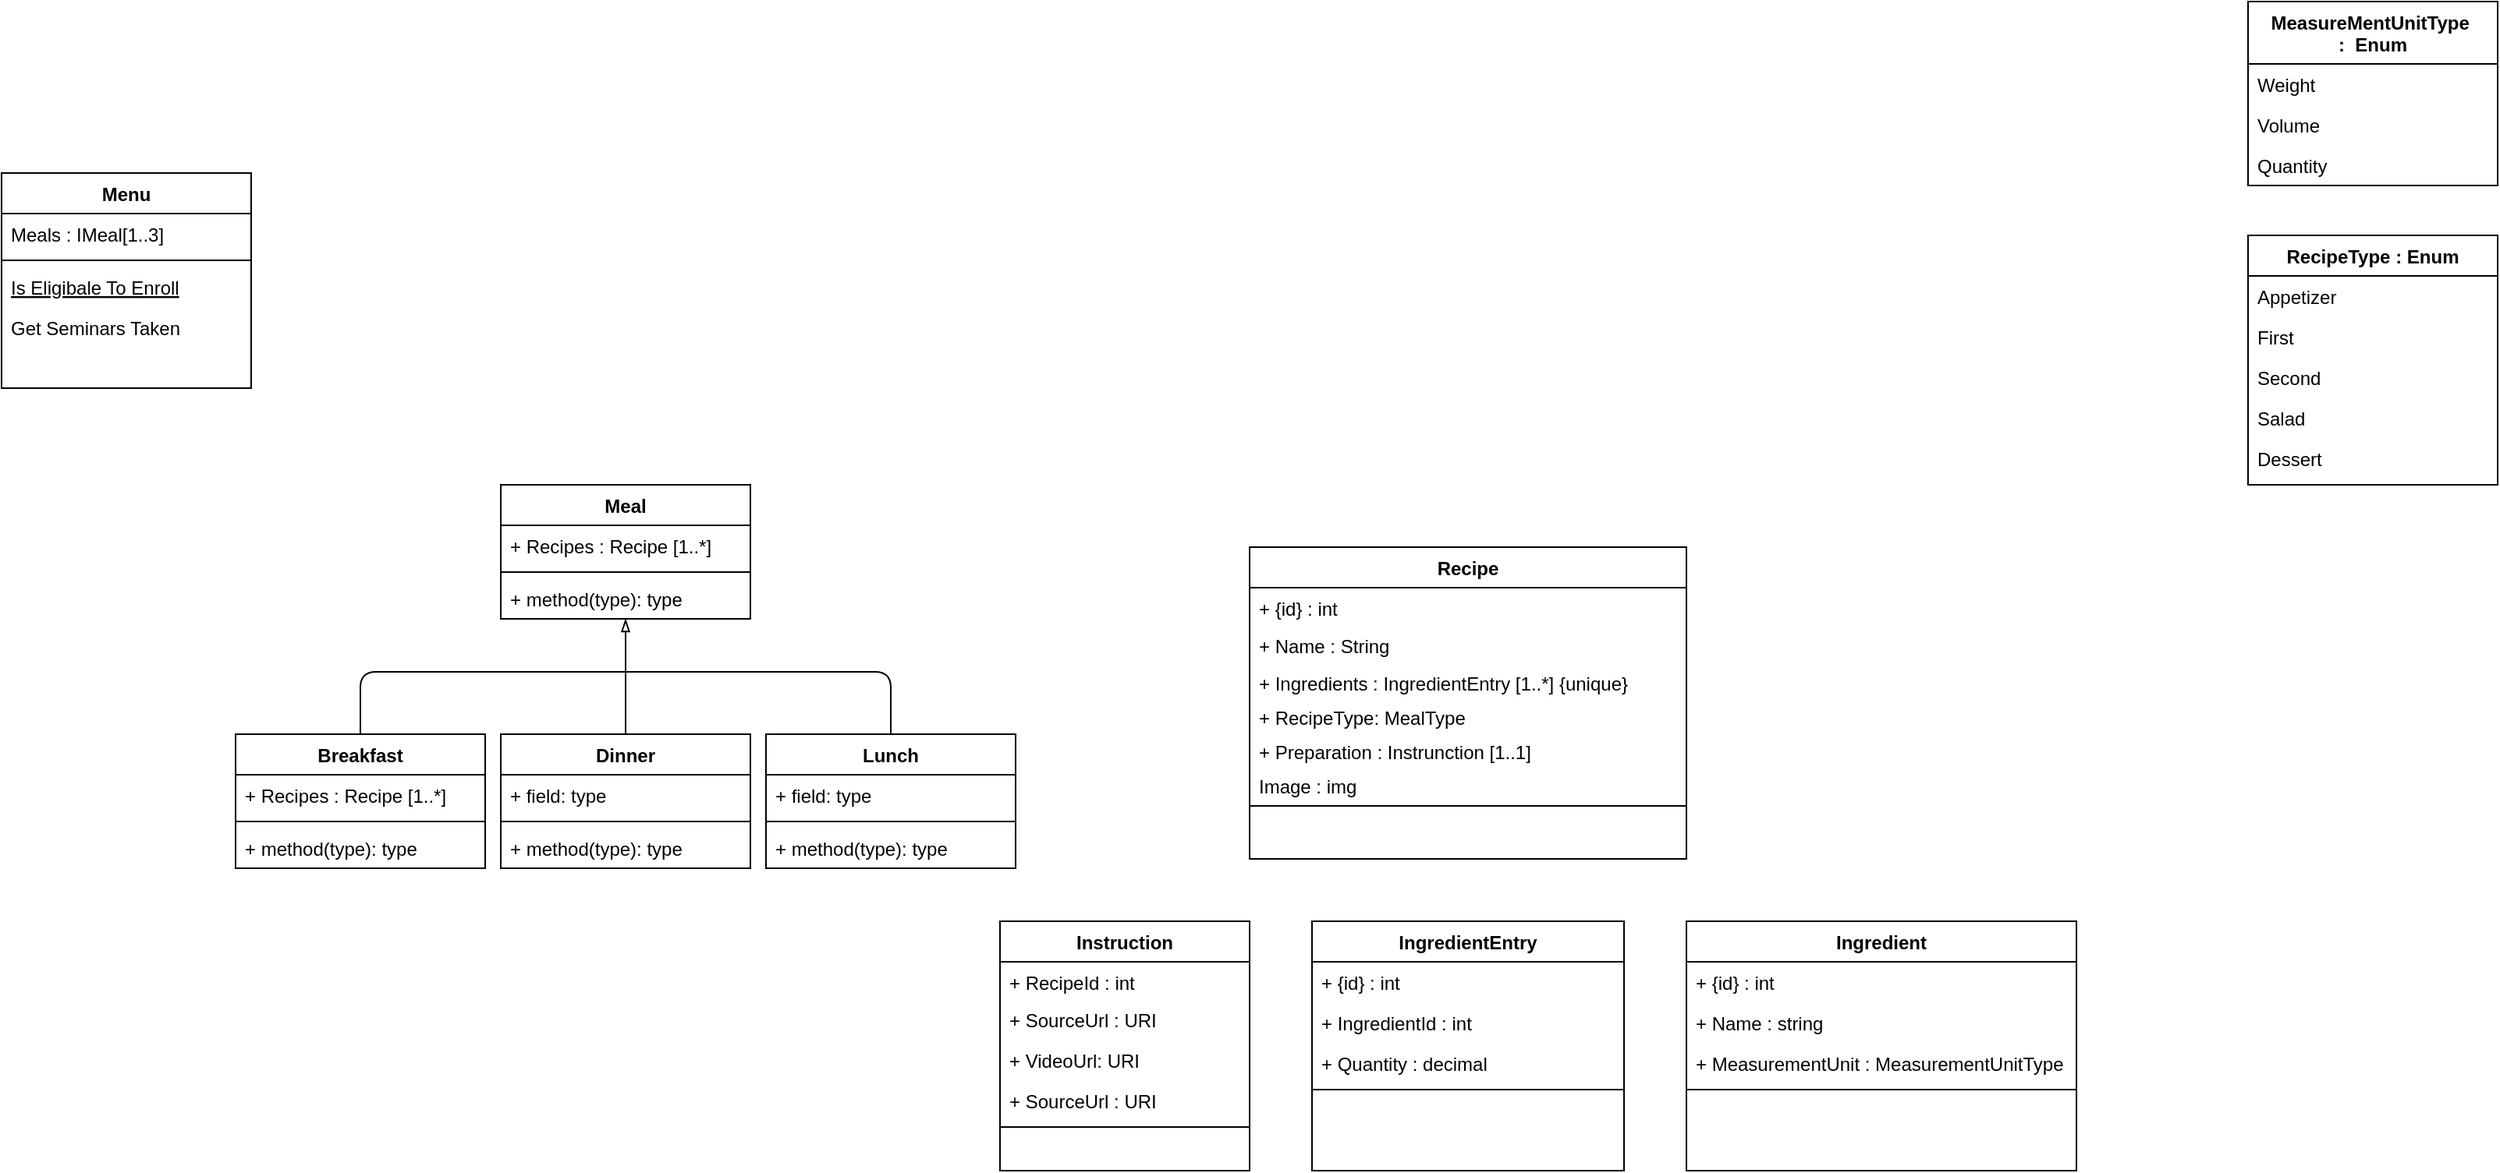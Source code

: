 <mxfile version="14.1.8" type="github">
  <diagram id="C5RBs43oDa-KdzZeNtuy" name="Page-1">
    <mxGraphModel dx="979" dy="553" grid="1" gridSize="10" guides="1" tooltips="1" connect="1" arrows="1" fold="1" page="1" pageScale="1" pageWidth="827" pageHeight="1169" math="0" shadow="0">
      <root>
        <mxCell id="WIyWlLk6GJQsqaUBKTNV-0" />
        <mxCell id="WIyWlLk6GJQsqaUBKTNV-1" parent="WIyWlLk6GJQsqaUBKTNV-0" />
        <mxCell id="zkfFHV4jXpPFQw0GAbJ--0" value="Recipe" style="swimlane;fontStyle=1;align=center;verticalAlign=top;childLayout=stackLayout;horizontal=1;startSize=26;horizontalStack=0;resizeParent=1;resizeLast=0;collapsible=1;marginBottom=0;rounded=0;shadow=0;strokeWidth=1;" parent="WIyWlLk6GJQsqaUBKTNV-1" vertex="1">
          <mxGeometry x="840" y="360" width="280" height="200" as="geometry">
            <mxRectangle x="230" y="140" width="160" height="26" as="alternateBounds" />
          </mxGeometry>
        </mxCell>
        <mxCell id="GI6LZa3CZVhcPdJEVBJB-6" value="+ {id} : int" style="text;align=left;verticalAlign=top;spacingLeft=4;spacingRight=4;overflow=hidden;rotatable=0;points=[[0,0.5],[1,0.5]];portConstraint=eastwest;" vertex="1" parent="zkfFHV4jXpPFQw0GAbJ--0">
          <mxGeometry y="26" width="280" height="24" as="geometry" />
        </mxCell>
        <mxCell id="zkfFHV4jXpPFQw0GAbJ--1" value="+ Name : String" style="text;align=left;verticalAlign=top;spacingLeft=4;spacingRight=4;overflow=hidden;rotatable=0;points=[[0,0.5],[1,0.5]];portConstraint=eastwest;" parent="zkfFHV4jXpPFQw0GAbJ--0" vertex="1">
          <mxGeometry y="50" width="280" height="24" as="geometry" />
        </mxCell>
        <mxCell id="LHfsxalBdDEyvBQkIZuJ-2" value="+ Ingredients : IngredientEntry [1..*] {unique}" style="text;align=left;verticalAlign=top;spacingLeft=4;spacingRight=4;overflow=hidden;rotatable=0;points=[[0,0.5],[1,0.5]];portConstraint=eastwest;" parent="zkfFHV4jXpPFQw0GAbJ--0" vertex="1">
          <mxGeometry y="74" width="280" height="22" as="geometry" />
        </mxCell>
        <mxCell id="LHfsxalBdDEyvBQkIZuJ-12" value="+ RecipeType: MealType" style="text;align=left;verticalAlign=top;spacingLeft=4;spacingRight=4;overflow=hidden;rotatable=0;points=[[0,0.5],[1,0.5]];portConstraint=eastwest;" parent="zkfFHV4jXpPFQw0GAbJ--0" vertex="1">
          <mxGeometry y="96" width="280" height="22" as="geometry" />
        </mxCell>
        <mxCell id="LHfsxalBdDEyvBQkIZuJ-14" value="+ Preparation : Instrunction [1..1]" style="text;align=left;verticalAlign=top;spacingLeft=4;spacingRight=4;overflow=hidden;rotatable=0;points=[[0,0.5],[1,0.5]];portConstraint=eastwest;" parent="zkfFHV4jXpPFQw0GAbJ--0" vertex="1">
          <mxGeometry y="118" width="280" height="22" as="geometry" />
        </mxCell>
        <mxCell id="LHfsxalBdDEyvBQkIZuJ-15" value="Image : img" style="text;align=left;verticalAlign=top;spacingLeft=4;spacingRight=4;overflow=hidden;rotatable=0;points=[[0,0.5],[1,0.5]];portConstraint=eastwest;" parent="zkfFHV4jXpPFQw0GAbJ--0" vertex="1">
          <mxGeometry y="140" width="280" height="22" as="geometry" />
        </mxCell>
        <mxCell id="zkfFHV4jXpPFQw0GAbJ--4" value="" style="line;html=1;strokeWidth=1;align=left;verticalAlign=middle;spacingTop=-1;spacingLeft=3;spacingRight=3;rotatable=0;labelPosition=right;points=[];portConstraint=eastwest;" parent="zkfFHV4jXpPFQw0GAbJ--0" vertex="1">
          <mxGeometry y="162" width="280" height="8" as="geometry" />
        </mxCell>
        <mxCell id="zkfFHV4jXpPFQw0GAbJ--6" value="Menu" style="swimlane;fontStyle=1;align=center;verticalAlign=top;childLayout=stackLayout;horizontal=1;startSize=26;horizontalStack=0;resizeParent=1;resizeLast=0;collapsible=1;marginBottom=0;rounded=0;shadow=0;strokeWidth=1;" parent="WIyWlLk6GJQsqaUBKTNV-1" vertex="1">
          <mxGeometry x="40" y="120" width="160" height="138" as="geometry">
            <mxRectangle x="130" y="380" width="160" height="26" as="alternateBounds" />
          </mxGeometry>
        </mxCell>
        <mxCell id="zkfFHV4jXpPFQw0GAbJ--8" value="Meals : IMeal[1..3]" style="text;align=left;verticalAlign=top;spacingLeft=4;spacingRight=4;overflow=hidden;rotatable=0;points=[[0,0.5],[1,0.5]];portConstraint=eastwest;rounded=0;shadow=0;html=0;" parent="zkfFHV4jXpPFQw0GAbJ--6" vertex="1">
          <mxGeometry y="26" width="160" height="26" as="geometry" />
        </mxCell>
        <mxCell id="zkfFHV4jXpPFQw0GAbJ--9" value="" style="line;html=1;strokeWidth=1;align=left;verticalAlign=middle;spacingTop=-1;spacingLeft=3;spacingRight=3;rotatable=0;labelPosition=right;points=[];portConstraint=eastwest;" parent="zkfFHV4jXpPFQw0GAbJ--6" vertex="1">
          <mxGeometry y="52" width="160" height="8" as="geometry" />
        </mxCell>
        <mxCell id="zkfFHV4jXpPFQw0GAbJ--10" value="Is Eligibale To Enroll" style="text;align=left;verticalAlign=top;spacingLeft=4;spacingRight=4;overflow=hidden;rotatable=0;points=[[0,0.5],[1,0.5]];portConstraint=eastwest;fontStyle=4" parent="zkfFHV4jXpPFQw0GAbJ--6" vertex="1">
          <mxGeometry y="60" width="160" height="26" as="geometry" />
        </mxCell>
        <mxCell id="zkfFHV4jXpPFQw0GAbJ--11" value="Get Seminars Taken" style="text;align=left;verticalAlign=top;spacingLeft=4;spacingRight=4;overflow=hidden;rotatable=0;points=[[0,0.5],[1,0.5]];portConstraint=eastwest;" parent="zkfFHV4jXpPFQw0GAbJ--6" vertex="1">
          <mxGeometry y="86" width="160" height="26" as="geometry" />
        </mxCell>
        <mxCell id="zkfFHV4jXpPFQw0GAbJ--17" value="IngredientEntry" style="swimlane;fontStyle=1;align=center;verticalAlign=top;childLayout=stackLayout;horizontal=1;startSize=26;horizontalStack=0;resizeParent=1;resizeLast=0;collapsible=1;marginBottom=0;rounded=0;shadow=0;strokeWidth=1;" parent="WIyWlLk6GJQsqaUBKTNV-1" vertex="1">
          <mxGeometry x="880" y="600" width="200" height="160" as="geometry">
            <mxRectangle x="680" y="40" width="160" height="26" as="alternateBounds" />
          </mxGeometry>
        </mxCell>
        <mxCell id="zkfFHV4jXpPFQw0GAbJ--18" value="+ {id} : int" style="text;align=left;verticalAlign=top;spacingLeft=4;spacingRight=4;overflow=hidden;rotatable=0;points=[[0,0.5],[1,0.5]];portConstraint=eastwest;" parent="zkfFHV4jXpPFQw0GAbJ--17" vertex="1">
          <mxGeometry y="26" width="200" height="26" as="geometry" />
        </mxCell>
        <mxCell id="GI6LZa3CZVhcPdJEVBJB-5" value="+ IngredientId : int" style="text;align=left;verticalAlign=top;spacingLeft=4;spacingRight=4;overflow=hidden;rotatable=0;points=[[0,0.5],[1,0.5]];portConstraint=eastwest;rounded=0;shadow=0;html=0;" vertex="1" parent="zkfFHV4jXpPFQw0GAbJ--17">
          <mxGeometry y="52" width="200" height="26" as="geometry" />
        </mxCell>
        <mxCell id="LHfsxalBdDEyvBQkIZuJ-3" value="+ Quantity : decimal" style="text;align=left;verticalAlign=top;spacingLeft=4;spacingRight=4;overflow=hidden;rotatable=0;points=[[0,0.5],[1,0.5]];portConstraint=eastwest;rounded=0;shadow=0;html=0;" parent="zkfFHV4jXpPFQw0GAbJ--17" vertex="1">
          <mxGeometry y="78" width="200" height="26" as="geometry" />
        </mxCell>
        <mxCell id="zkfFHV4jXpPFQw0GAbJ--23" value="" style="line;html=1;strokeWidth=1;align=left;verticalAlign=middle;spacingTop=-1;spacingLeft=3;spacingRight=3;rotatable=0;labelPosition=right;points=[];portConstraint=eastwest;" parent="zkfFHV4jXpPFQw0GAbJ--17" vertex="1">
          <mxGeometry y="104" width="200" height="8" as="geometry" />
        </mxCell>
        <mxCell id="LHfsxalBdDEyvBQkIZuJ-4" value="MeasureMentUnitType &#xa;:  Enum" style="swimlane;fontStyle=1;childLayout=stackLayout;horizontal=1;startSize=40;fillColor=none;horizontalStack=0;resizeParent=1;resizeParentMax=0;resizeLast=0;collapsible=1;marginBottom=0;" parent="WIyWlLk6GJQsqaUBKTNV-1" vertex="1">
          <mxGeometry x="1480" y="10" width="160" height="118" as="geometry" />
        </mxCell>
        <mxCell id="LHfsxalBdDEyvBQkIZuJ-5" value="Weight" style="text;strokeColor=none;fillColor=none;align=left;verticalAlign=top;spacingLeft=4;spacingRight=4;overflow=hidden;rotatable=0;points=[[0,0.5],[1,0.5]];portConstraint=eastwest;" parent="LHfsxalBdDEyvBQkIZuJ-4" vertex="1">
          <mxGeometry y="40" width="160" height="26" as="geometry" />
        </mxCell>
        <mxCell id="LHfsxalBdDEyvBQkIZuJ-6" value="Volume" style="text;strokeColor=none;fillColor=none;align=left;verticalAlign=top;spacingLeft=4;spacingRight=4;overflow=hidden;rotatable=0;points=[[0,0.5],[1,0.5]];portConstraint=eastwest;" parent="LHfsxalBdDEyvBQkIZuJ-4" vertex="1">
          <mxGeometry y="66" width="160" height="26" as="geometry" />
        </mxCell>
        <mxCell id="LHfsxalBdDEyvBQkIZuJ-7" value="Quantity" style="text;strokeColor=none;fillColor=none;align=left;verticalAlign=top;spacingLeft=4;spacingRight=4;overflow=hidden;rotatable=0;points=[[0,0.5],[1,0.5]];portConstraint=eastwest;" parent="LHfsxalBdDEyvBQkIZuJ-4" vertex="1">
          <mxGeometry y="92" width="160" height="26" as="geometry" />
        </mxCell>
        <mxCell id="LHfsxalBdDEyvBQkIZuJ-16" value="Instruction" style="swimlane;fontStyle=1;align=center;verticalAlign=top;childLayout=stackLayout;horizontal=1;startSize=26;horizontalStack=0;resizeParent=1;resizeLast=0;collapsible=1;marginBottom=0;rounded=0;shadow=0;strokeWidth=1;" parent="WIyWlLk6GJQsqaUBKTNV-1" vertex="1">
          <mxGeometry x="680" y="600" width="160" height="160" as="geometry">
            <mxRectangle x="130" y="380" width="160" height="26" as="alternateBounds" />
          </mxGeometry>
        </mxCell>
        <mxCell id="LHfsxalBdDEyvBQkIZuJ-17" value="+ RecipeId : int" style="text;align=left;verticalAlign=top;spacingLeft=4;spacingRight=4;overflow=hidden;rotatable=0;points=[[0,0.5],[1,0.5]];portConstraint=eastwest;rounded=0;shadow=0;html=0;" parent="LHfsxalBdDEyvBQkIZuJ-16" vertex="1">
          <mxGeometry y="26" width="160" height="24" as="geometry" />
        </mxCell>
        <mxCell id="GI6LZa3CZVhcPdJEVBJB-8" value="+ SourceUrl : URI" style="text;align=left;verticalAlign=top;spacingLeft=4;spacingRight=4;overflow=hidden;rotatable=0;points=[[0,0.5],[1,0.5]];portConstraint=eastwest;" vertex="1" parent="LHfsxalBdDEyvBQkIZuJ-16">
          <mxGeometry y="50" width="160" height="26" as="geometry" />
        </mxCell>
        <mxCell id="LHfsxalBdDEyvBQkIZuJ-19" value="+ VideoUrl: URI" style="text;align=left;verticalAlign=top;spacingLeft=4;spacingRight=4;overflow=hidden;rotatable=0;points=[[0,0.5],[1,0.5]];portConstraint=eastwest;fontStyle=0" parent="LHfsxalBdDEyvBQkIZuJ-16" vertex="1">
          <mxGeometry y="76" width="160" height="26" as="geometry" />
        </mxCell>
        <mxCell id="LHfsxalBdDEyvBQkIZuJ-20" value="+ SourceUrl : URI" style="text;align=left;verticalAlign=top;spacingLeft=4;spacingRight=4;overflow=hidden;rotatable=0;points=[[0,0.5],[1,0.5]];portConstraint=eastwest;" parent="LHfsxalBdDEyvBQkIZuJ-16" vertex="1">
          <mxGeometry y="102" width="160" height="26" as="geometry" />
        </mxCell>
        <mxCell id="LHfsxalBdDEyvBQkIZuJ-18" value="" style="line;html=1;strokeWidth=1;align=left;verticalAlign=middle;spacingTop=-1;spacingLeft=3;spacingRight=3;rotatable=0;labelPosition=right;points=[];portConstraint=eastwest;" parent="LHfsxalBdDEyvBQkIZuJ-16" vertex="1">
          <mxGeometry y="128" width="160" height="8" as="geometry" />
        </mxCell>
        <mxCell id="LHfsxalBdDEyvBQkIZuJ-30" value="RecipeType : Enum" style="swimlane;fontStyle=1;childLayout=stackLayout;horizontal=1;startSize=26;fillColor=none;horizontalStack=0;resizeParent=1;resizeParentMax=0;resizeLast=0;collapsible=1;marginBottom=0;" parent="WIyWlLk6GJQsqaUBKTNV-1" vertex="1">
          <mxGeometry x="1480" y="160" width="160" height="160" as="geometry" />
        </mxCell>
        <mxCell id="LHfsxalBdDEyvBQkIZuJ-31" value="Appetizer" style="text;strokeColor=none;fillColor=none;align=left;verticalAlign=top;spacingLeft=4;spacingRight=4;overflow=hidden;rotatable=0;points=[[0,0.5],[1,0.5]];portConstraint=eastwest;" parent="LHfsxalBdDEyvBQkIZuJ-30" vertex="1">
          <mxGeometry y="26" width="160" height="26" as="geometry" />
        </mxCell>
        <mxCell id="LHfsxalBdDEyvBQkIZuJ-32" value="First" style="text;strokeColor=none;fillColor=none;align=left;verticalAlign=top;spacingLeft=4;spacingRight=4;overflow=hidden;rotatable=0;points=[[0,0.5],[1,0.5]];portConstraint=eastwest;" parent="LHfsxalBdDEyvBQkIZuJ-30" vertex="1">
          <mxGeometry y="52" width="160" height="26" as="geometry" />
        </mxCell>
        <mxCell id="LHfsxalBdDEyvBQkIZuJ-34" value="Second" style="text;strokeColor=none;fillColor=none;align=left;verticalAlign=top;spacingLeft=4;spacingRight=4;overflow=hidden;rotatable=0;points=[[0,0.5],[1,0.5]];portConstraint=eastwest;" parent="LHfsxalBdDEyvBQkIZuJ-30" vertex="1">
          <mxGeometry y="78" width="160" height="26" as="geometry" />
        </mxCell>
        <mxCell id="LHfsxalBdDEyvBQkIZuJ-35" value="Salad" style="text;strokeColor=none;fillColor=none;align=left;verticalAlign=top;spacingLeft=4;spacingRight=4;overflow=hidden;rotatable=0;points=[[0,0.5],[1,0.5]];portConstraint=eastwest;" parent="LHfsxalBdDEyvBQkIZuJ-30" vertex="1">
          <mxGeometry y="104" width="160" height="26" as="geometry" />
        </mxCell>
        <mxCell id="LHfsxalBdDEyvBQkIZuJ-33" value="Dessert" style="text;strokeColor=none;fillColor=none;align=left;verticalAlign=top;spacingLeft=4;spacingRight=4;overflow=hidden;rotatable=0;points=[[0,0.5],[1,0.5]];portConstraint=eastwest;" parent="LHfsxalBdDEyvBQkIZuJ-30" vertex="1">
          <mxGeometry y="130" width="160" height="30" as="geometry" />
        </mxCell>
        <mxCell id="LHfsxalBdDEyvBQkIZuJ-41" value="Breakfast" style="swimlane;fontStyle=1;align=center;verticalAlign=top;childLayout=stackLayout;horizontal=1;startSize=26;horizontalStack=0;resizeParent=1;resizeParentMax=0;resizeLast=0;collapsible=1;marginBottom=0;" parent="WIyWlLk6GJQsqaUBKTNV-1" vertex="1">
          <mxGeometry x="190" y="480" width="160" height="86" as="geometry" />
        </mxCell>
        <mxCell id="LHfsxalBdDEyvBQkIZuJ-42" value="+ Recipes : Recipe [1..*]" style="text;strokeColor=none;fillColor=none;align=left;verticalAlign=top;spacingLeft=4;spacingRight=4;overflow=hidden;rotatable=0;points=[[0,0.5],[1,0.5]];portConstraint=eastwest;" parent="LHfsxalBdDEyvBQkIZuJ-41" vertex="1">
          <mxGeometry y="26" width="160" height="26" as="geometry" />
        </mxCell>
        <mxCell id="LHfsxalBdDEyvBQkIZuJ-43" value="" style="line;strokeWidth=1;fillColor=none;align=left;verticalAlign=middle;spacingTop=-1;spacingLeft=3;spacingRight=3;rotatable=0;labelPosition=right;points=[];portConstraint=eastwest;" parent="LHfsxalBdDEyvBQkIZuJ-41" vertex="1">
          <mxGeometry y="52" width="160" height="8" as="geometry" />
        </mxCell>
        <mxCell id="LHfsxalBdDEyvBQkIZuJ-44" value="+ method(type): type" style="text;strokeColor=none;fillColor=none;align=left;verticalAlign=top;spacingLeft=4;spacingRight=4;overflow=hidden;rotatable=0;points=[[0,0.5],[1,0.5]];portConstraint=eastwest;" parent="LHfsxalBdDEyvBQkIZuJ-41" vertex="1">
          <mxGeometry y="60" width="160" height="26" as="geometry" />
        </mxCell>
        <mxCell id="LHfsxalBdDEyvBQkIZuJ-45" value="Dinner" style="swimlane;fontStyle=1;align=center;verticalAlign=top;childLayout=stackLayout;horizontal=1;startSize=26;horizontalStack=0;resizeParent=1;resizeParentMax=0;resizeLast=0;collapsible=1;marginBottom=0;" parent="WIyWlLk6GJQsqaUBKTNV-1" vertex="1">
          <mxGeometry x="360" y="480" width="160" height="86" as="geometry" />
        </mxCell>
        <mxCell id="LHfsxalBdDEyvBQkIZuJ-46" value="+ field: type" style="text;strokeColor=none;fillColor=none;align=left;verticalAlign=top;spacingLeft=4;spacingRight=4;overflow=hidden;rotatable=0;points=[[0,0.5],[1,0.5]];portConstraint=eastwest;" parent="LHfsxalBdDEyvBQkIZuJ-45" vertex="1">
          <mxGeometry y="26" width="160" height="26" as="geometry" />
        </mxCell>
        <mxCell id="LHfsxalBdDEyvBQkIZuJ-47" value="" style="line;strokeWidth=1;fillColor=none;align=left;verticalAlign=middle;spacingTop=-1;spacingLeft=3;spacingRight=3;rotatable=0;labelPosition=right;points=[];portConstraint=eastwest;" parent="LHfsxalBdDEyvBQkIZuJ-45" vertex="1">
          <mxGeometry y="52" width="160" height="8" as="geometry" />
        </mxCell>
        <mxCell id="LHfsxalBdDEyvBQkIZuJ-48" value="+ method(type): type" style="text;strokeColor=none;fillColor=none;align=left;verticalAlign=top;spacingLeft=4;spacingRight=4;overflow=hidden;rotatable=0;points=[[0,0.5],[1,0.5]];portConstraint=eastwest;" parent="LHfsxalBdDEyvBQkIZuJ-45" vertex="1">
          <mxGeometry y="60" width="160" height="26" as="geometry" />
        </mxCell>
        <mxCell id="LHfsxalBdDEyvBQkIZuJ-49" value="Lunch" style="swimlane;fontStyle=1;align=center;verticalAlign=top;childLayout=stackLayout;horizontal=1;startSize=26;horizontalStack=0;resizeParent=1;resizeParentMax=0;resizeLast=0;collapsible=1;marginBottom=0;" parent="WIyWlLk6GJQsqaUBKTNV-1" vertex="1">
          <mxGeometry x="530" y="480" width="160" height="86" as="geometry" />
        </mxCell>
        <mxCell id="LHfsxalBdDEyvBQkIZuJ-50" value="+ field: type" style="text;strokeColor=none;fillColor=none;align=left;verticalAlign=top;spacingLeft=4;spacingRight=4;overflow=hidden;rotatable=0;points=[[0,0.5],[1,0.5]];portConstraint=eastwest;" parent="LHfsxalBdDEyvBQkIZuJ-49" vertex="1">
          <mxGeometry y="26" width="160" height="26" as="geometry" />
        </mxCell>
        <mxCell id="LHfsxalBdDEyvBQkIZuJ-51" value="" style="line;strokeWidth=1;fillColor=none;align=left;verticalAlign=middle;spacingTop=-1;spacingLeft=3;spacingRight=3;rotatable=0;labelPosition=right;points=[];portConstraint=eastwest;" parent="LHfsxalBdDEyvBQkIZuJ-49" vertex="1">
          <mxGeometry y="52" width="160" height="8" as="geometry" />
        </mxCell>
        <mxCell id="LHfsxalBdDEyvBQkIZuJ-52" value="+ method(type): type" style="text;strokeColor=none;fillColor=none;align=left;verticalAlign=top;spacingLeft=4;spacingRight=4;overflow=hidden;rotatable=0;points=[[0,0.5],[1,0.5]];portConstraint=eastwest;" parent="LHfsxalBdDEyvBQkIZuJ-49" vertex="1">
          <mxGeometry y="60" width="160" height="26" as="geometry" />
        </mxCell>
        <mxCell id="LHfsxalBdDEyvBQkIZuJ-67" value="Meal" style="swimlane;fontStyle=1;align=center;verticalAlign=top;childLayout=stackLayout;horizontal=1;startSize=26;horizontalStack=0;resizeParent=1;resizeParentMax=0;resizeLast=0;collapsible=1;marginBottom=0;strokeWidth=1;" parent="WIyWlLk6GJQsqaUBKTNV-1" vertex="1">
          <mxGeometry x="360" y="320" width="160" height="86" as="geometry" />
        </mxCell>
        <mxCell id="LHfsxalBdDEyvBQkIZuJ-68" value="+ Recipes : Recipe [1..*]" style="text;strokeColor=none;fillColor=none;align=left;verticalAlign=top;spacingLeft=4;spacingRight=4;overflow=hidden;rotatable=0;points=[[0,0.5],[1,0.5]];portConstraint=eastwest;" parent="LHfsxalBdDEyvBQkIZuJ-67" vertex="1">
          <mxGeometry y="26" width="160" height="26" as="geometry" />
        </mxCell>
        <mxCell id="LHfsxalBdDEyvBQkIZuJ-69" value="" style="line;strokeWidth=1;fillColor=none;align=left;verticalAlign=middle;spacingTop=-1;spacingLeft=3;spacingRight=3;rotatable=0;labelPosition=right;points=[];portConstraint=eastwest;" parent="LHfsxalBdDEyvBQkIZuJ-67" vertex="1">
          <mxGeometry y="52" width="160" height="8" as="geometry" />
        </mxCell>
        <mxCell id="LHfsxalBdDEyvBQkIZuJ-70" value="+ method(type): type" style="text;strokeColor=none;fillColor=none;align=left;verticalAlign=top;spacingLeft=4;spacingRight=4;overflow=hidden;rotatable=0;points=[[0,0.5],[1,0.5]];portConstraint=eastwest;" parent="LHfsxalBdDEyvBQkIZuJ-67" vertex="1">
          <mxGeometry y="60" width="160" height="26" as="geometry" />
        </mxCell>
        <mxCell id="LHfsxalBdDEyvBQkIZuJ-73" value="" style="endArrow=blockThin;html=1;endFill=0;" parent="WIyWlLk6GJQsqaUBKTNV-1" target="LHfsxalBdDEyvBQkIZuJ-70" edge="1">
          <mxGeometry width="50" height="50" relative="1" as="geometry">
            <mxPoint x="440" y="440" as="sourcePoint" />
            <mxPoint x="440" y="410" as="targetPoint" />
          </mxGeometry>
        </mxCell>
        <mxCell id="LHfsxalBdDEyvBQkIZuJ-74" value="" style="endArrow=none;html=1;exitX=0.5;exitY=0;exitDx=0;exitDy=0;endFill=0;" parent="WIyWlLk6GJQsqaUBKTNV-1" source="LHfsxalBdDEyvBQkIZuJ-41" edge="1">
          <mxGeometry width="50" height="50" relative="1" as="geometry">
            <mxPoint x="380" y="440" as="sourcePoint" />
            <mxPoint x="440" y="440" as="targetPoint" />
            <Array as="points">
              <mxPoint x="270" y="440" />
            </Array>
          </mxGeometry>
        </mxCell>
        <mxCell id="LHfsxalBdDEyvBQkIZuJ-75" value="" style="endArrow=none;html=1;exitX=0.5;exitY=0;exitDx=0;exitDy=0;endFill=0;" parent="WIyWlLk6GJQsqaUBKTNV-1" source="LHfsxalBdDEyvBQkIZuJ-45" edge="1">
          <mxGeometry width="50" height="50" relative="1" as="geometry">
            <mxPoint x="480" y="470" as="sourcePoint" />
            <mxPoint x="440" y="440" as="targetPoint" />
            <Array as="points">
              <mxPoint x="440" y="460" />
            </Array>
          </mxGeometry>
        </mxCell>
        <mxCell id="LHfsxalBdDEyvBQkIZuJ-76" value="" style="endArrow=none;html=1;exitX=0.5;exitY=0;exitDx=0;exitDy=0;endFill=0;" parent="WIyWlLk6GJQsqaUBKTNV-1" source="LHfsxalBdDEyvBQkIZuJ-49" edge="1">
          <mxGeometry width="50" height="50" relative="1" as="geometry">
            <mxPoint x="290" y="500" as="sourcePoint" />
            <mxPoint x="440" y="440" as="targetPoint" />
            <Array as="points">
              <mxPoint x="610" y="440" />
            </Array>
          </mxGeometry>
        </mxCell>
        <mxCell id="GI6LZa3CZVhcPdJEVBJB-0" value="Ingredient" style="swimlane;fontStyle=1;align=center;verticalAlign=top;childLayout=stackLayout;horizontal=1;startSize=26;horizontalStack=0;resizeParent=1;resizeLast=0;collapsible=1;marginBottom=0;rounded=0;shadow=0;strokeWidth=1;" vertex="1" parent="WIyWlLk6GJQsqaUBKTNV-1">
          <mxGeometry x="1120" y="600" width="250" height="160" as="geometry">
            <mxRectangle x="680" y="40" width="160" height="26" as="alternateBounds" />
          </mxGeometry>
        </mxCell>
        <mxCell id="GI6LZa3CZVhcPdJEVBJB-1" value="+ {id} : int" style="text;align=left;verticalAlign=top;spacingLeft=4;spacingRight=4;overflow=hidden;rotatable=0;points=[[0,0.5],[1,0.5]];portConstraint=eastwest;" vertex="1" parent="GI6LZa3CZVhcPdJEVBJB-0">
          <mxGeometry y="26" width="250" height="26" as="geometry" />
        </mxCell>
        <mxCell id="GI6LZa3CZVhcPdJEVBJB-2" value="+ Name : string" style="text;align=left;verticalAlign=top;spacingLeft=4;spacingRight=4;overflow=hidden;rotatable=0;points=[[0,0.5],[1,0.5]];portConstraint=eastwest;rounded=0;shadow=0;html=0;" vertex="1" parent="GI6LZa3CZVhcPdJEVBJB-0">
          <mxGeometry y="52" width="250" height="26" as="geometry" />
        </mxCell>
        <mxCell id="GI6LZa3CZVhcPdJEVBJB-4" value="+ MeasurementUnit : MeasurementUnitType" style="text;align=left;verticalAlign=top;spacingLeft=4;spacingRight=4;overflow=hidden;rotatable=0;points=[[0,0.5],[1,0.5]];portConstraint=eastwest;rounded=0;shadow=0;html=0;" vertex="1" parent="GI6LZa3CZVhcPdJEVBJB-0">
          <mxGeometry y="78" width="250" height="26" as="geometry" />
        </mxCell>
        <mxCell id="GI6LZa3CZVhcPdJEVBJB-3" value="" style="line;html=1;strokeWidth=1;align=left;verticalAlign=middle;spacingTop=-1;spacingLeft=3;spacingRight=3;rotatable=0;labelPosition=right;points=[];portConstraint=eastwest;" vertex="1" parent="GI6LZa3CZVhcPdJEVBJB-0">
          <mxGeometry y="104" width="250" height="8" as="geometry" />
        </mxCell>
      </root>
    </mxGraphModel>
  </diagram>
</mxfile>
